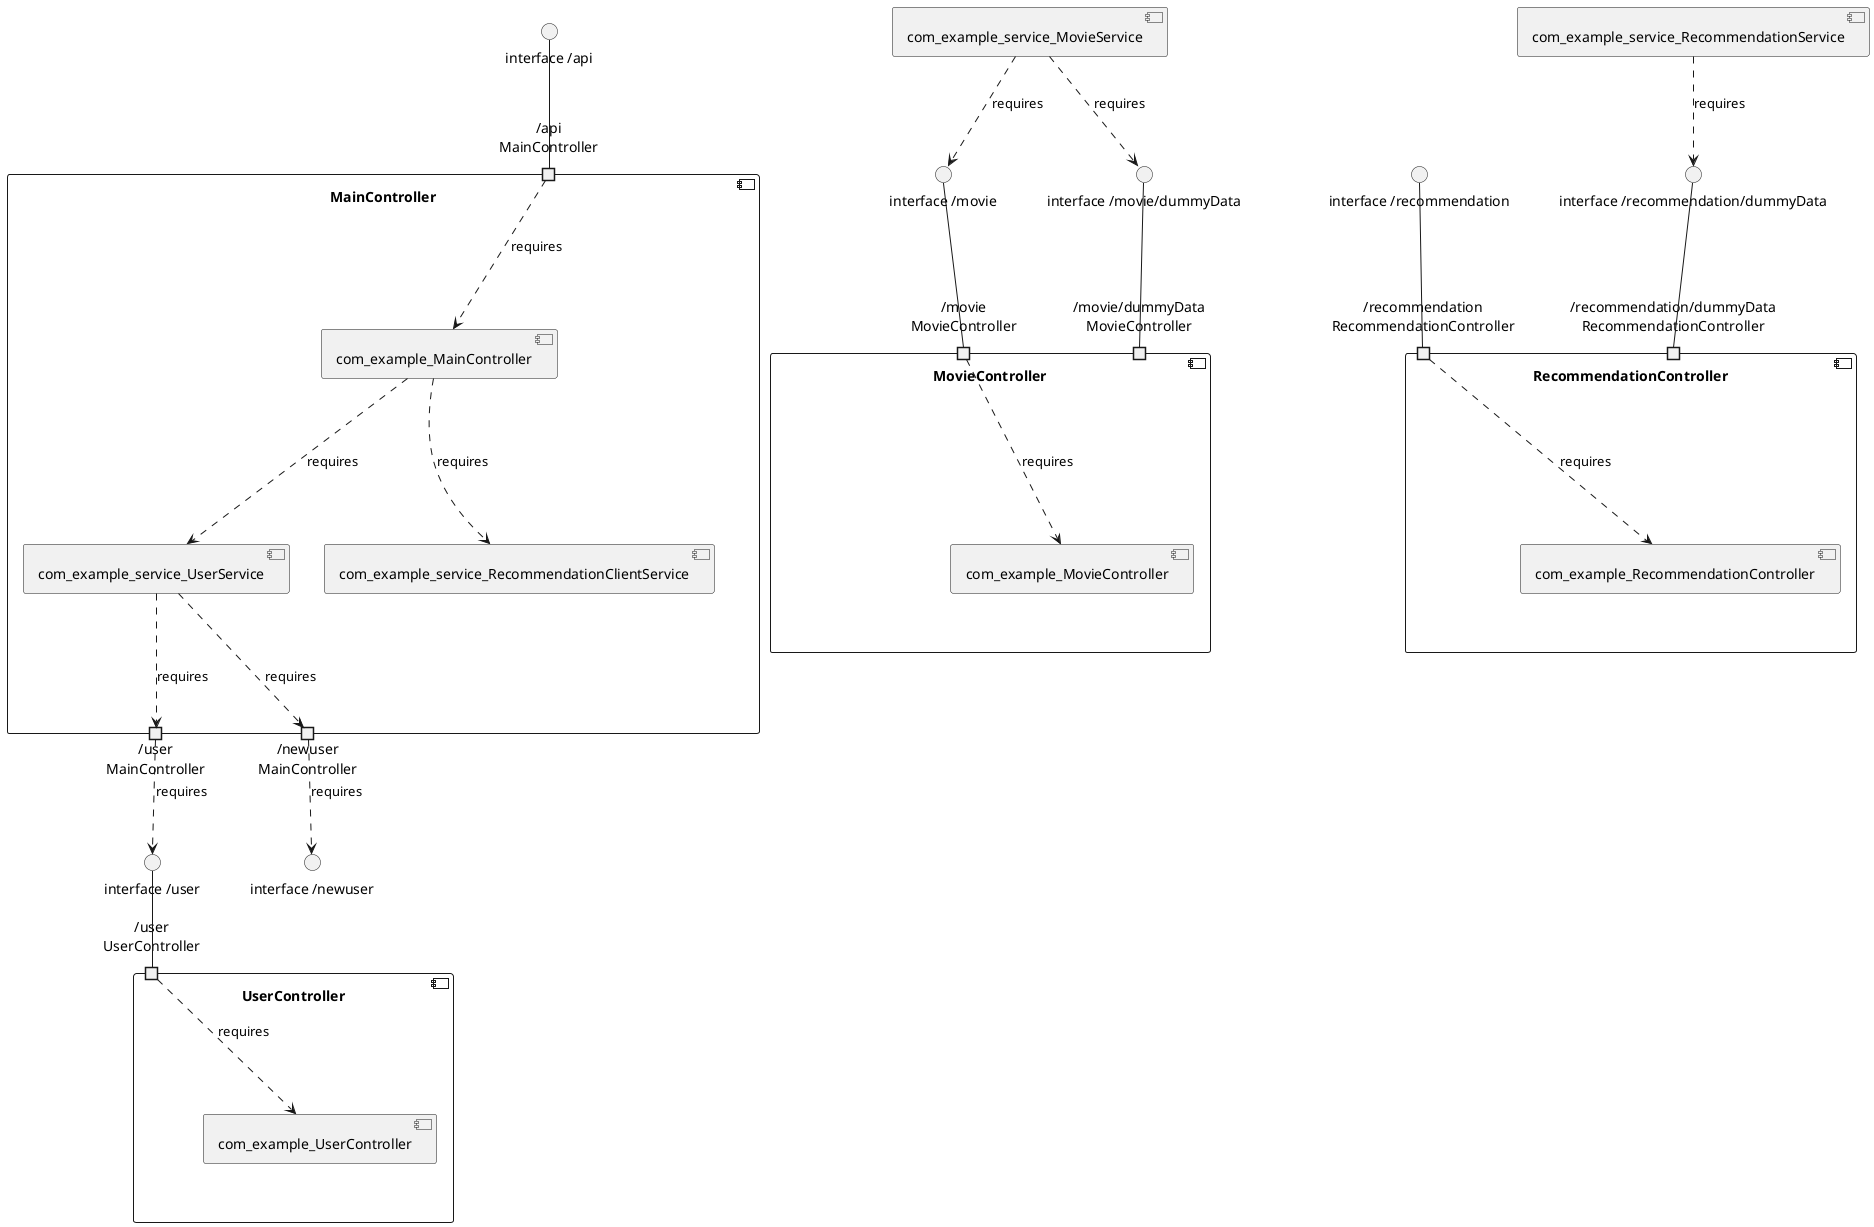 @startuml
skinparam fixCircleLabelOverlapping true
component "MainController\n\n\n\n\n\n" {
[com_example_MainController]
[com_example_service_RecommendationClientService]
[com_example_service_UserService]
portin "/api\nMainController"
portout "/user\nMainController"
portout "/newuser\nMainController"
[com_example_MainController]..>[com_example_service_RecommendationClientService] : requires
[com_example_MainController]..>[com_example_service_UserService] : requires
"/api\nMainController"..>[com_example_MainController] : requires
[com_example_service_UserService]..>"/user\nMainController" : requires
[com_example_service_UserService]..>"/newuser\nMainController" : requires
}
"interface /api"--"/api\nMainController"
"/user\nMainController"..>"interface /user" : requires
"/newuser\nMainController"..>"interface /newuser" : requires
component "MovieController\n\n\n\n\n\n" {
[com_example_MovieController]
portin "/movie/dummyData\nMovieController"
portin "/movie\nMovieController"
"/movie\nMovieController"..>[com_example_MovieController] : requires
}
"interface /movie"--"/movie\nMovieController"
"interface /movie/dummyData"--"/movie/dummyData\nMovieController"
component "RecommendationController\n\n\n\n\n\n" {
[com_example_RecommendationController]
portin "/recommendation/dummyData\nRecommendationController"
portin "/recommendation\nRecommendationController"
"/recommendation\nRecommendationController"..>[com_example_RecommendationController] : requires
}
"interface /recommendation"--"/recommendation\nRecommendationController"
"interface /recommendation/dummyData"--"/recommendation/dummyData\nRecommendationController"
component "UserController\n\n\n\n\n\n" {
[com_example_UserController]
portin "/user\nUserController"
"/user\nUserController"..>[com_example_UserController] : requires
}
"interface /user"--"/user\nUserController"
[com_example_service_MovieService]..>"interface /movie" : requires
[com_example_service_MovieService]..>"interface /movie/dummyData" : requires
[com_example_service_RecommendationService]..>"interface /recommendation/dummyData" : requires

@enduml
